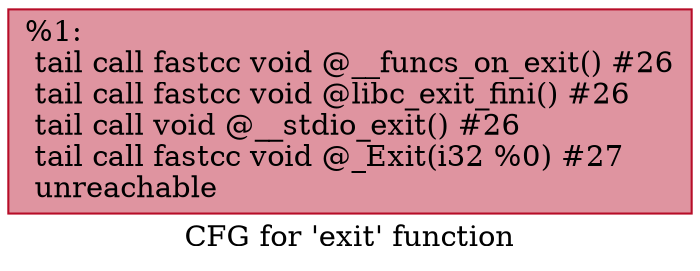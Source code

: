 digraph "CFG for 'exit' function" {
	label="CFG for 'exit' function";

	Node0x241e430 [shape=record,color="#b70d28ff", style=filled, fillcolor="#b70d2870",label="{%1:\l  tail call fastcc void @__funcs_on_exit() #26\l  tail call fastcc void @libc_exit_fini() #26\l  tail call void @__stdio_exit() #26\l  tail call fastcc void @_Exit(i32 %0) #27\l  unreachable\l}"];
}
